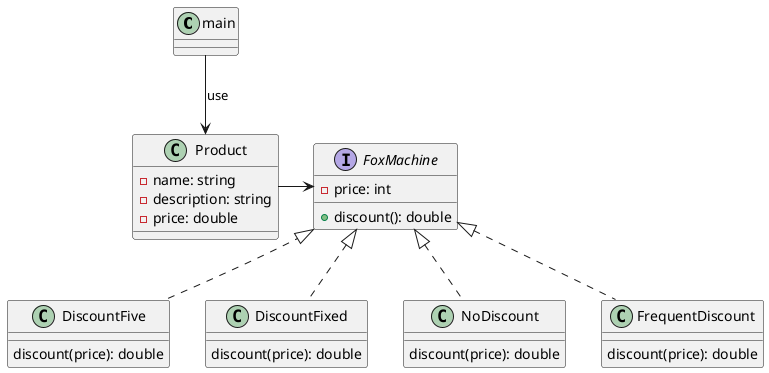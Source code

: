 @startuml
'https://plantuml.com/class-diagram

class main

interface FoxMachine {
    -price: int
    +discount(): double
}
class Product  {
    -name: string
    -description: string
    -price: double
}
class DiscountFive implements FoxMachine{
    discount(price): double
}
class DiscountFixed implements FoxMachine{
    discount(price): double
}
class NoDiscount implements FoxMachine{
    discount(price): double
}
class FrequentDiscount implements FoxMachine{
    discount(price): double
}

main --> Product:use
Product -right-> FoxMachine
@enduml